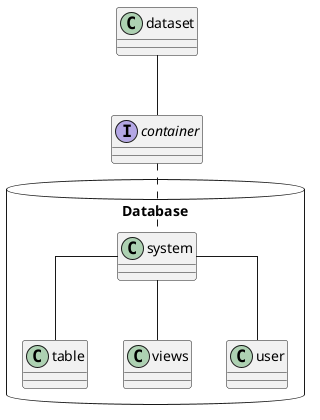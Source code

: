 @startuml
skinparam linetype polyline
skinparam linetype ortho

class dataset
interface container
dataset -- container

package "Database" <<Database>> {
container .. system
system -- table
system -- views
system -- user
}

@enduml